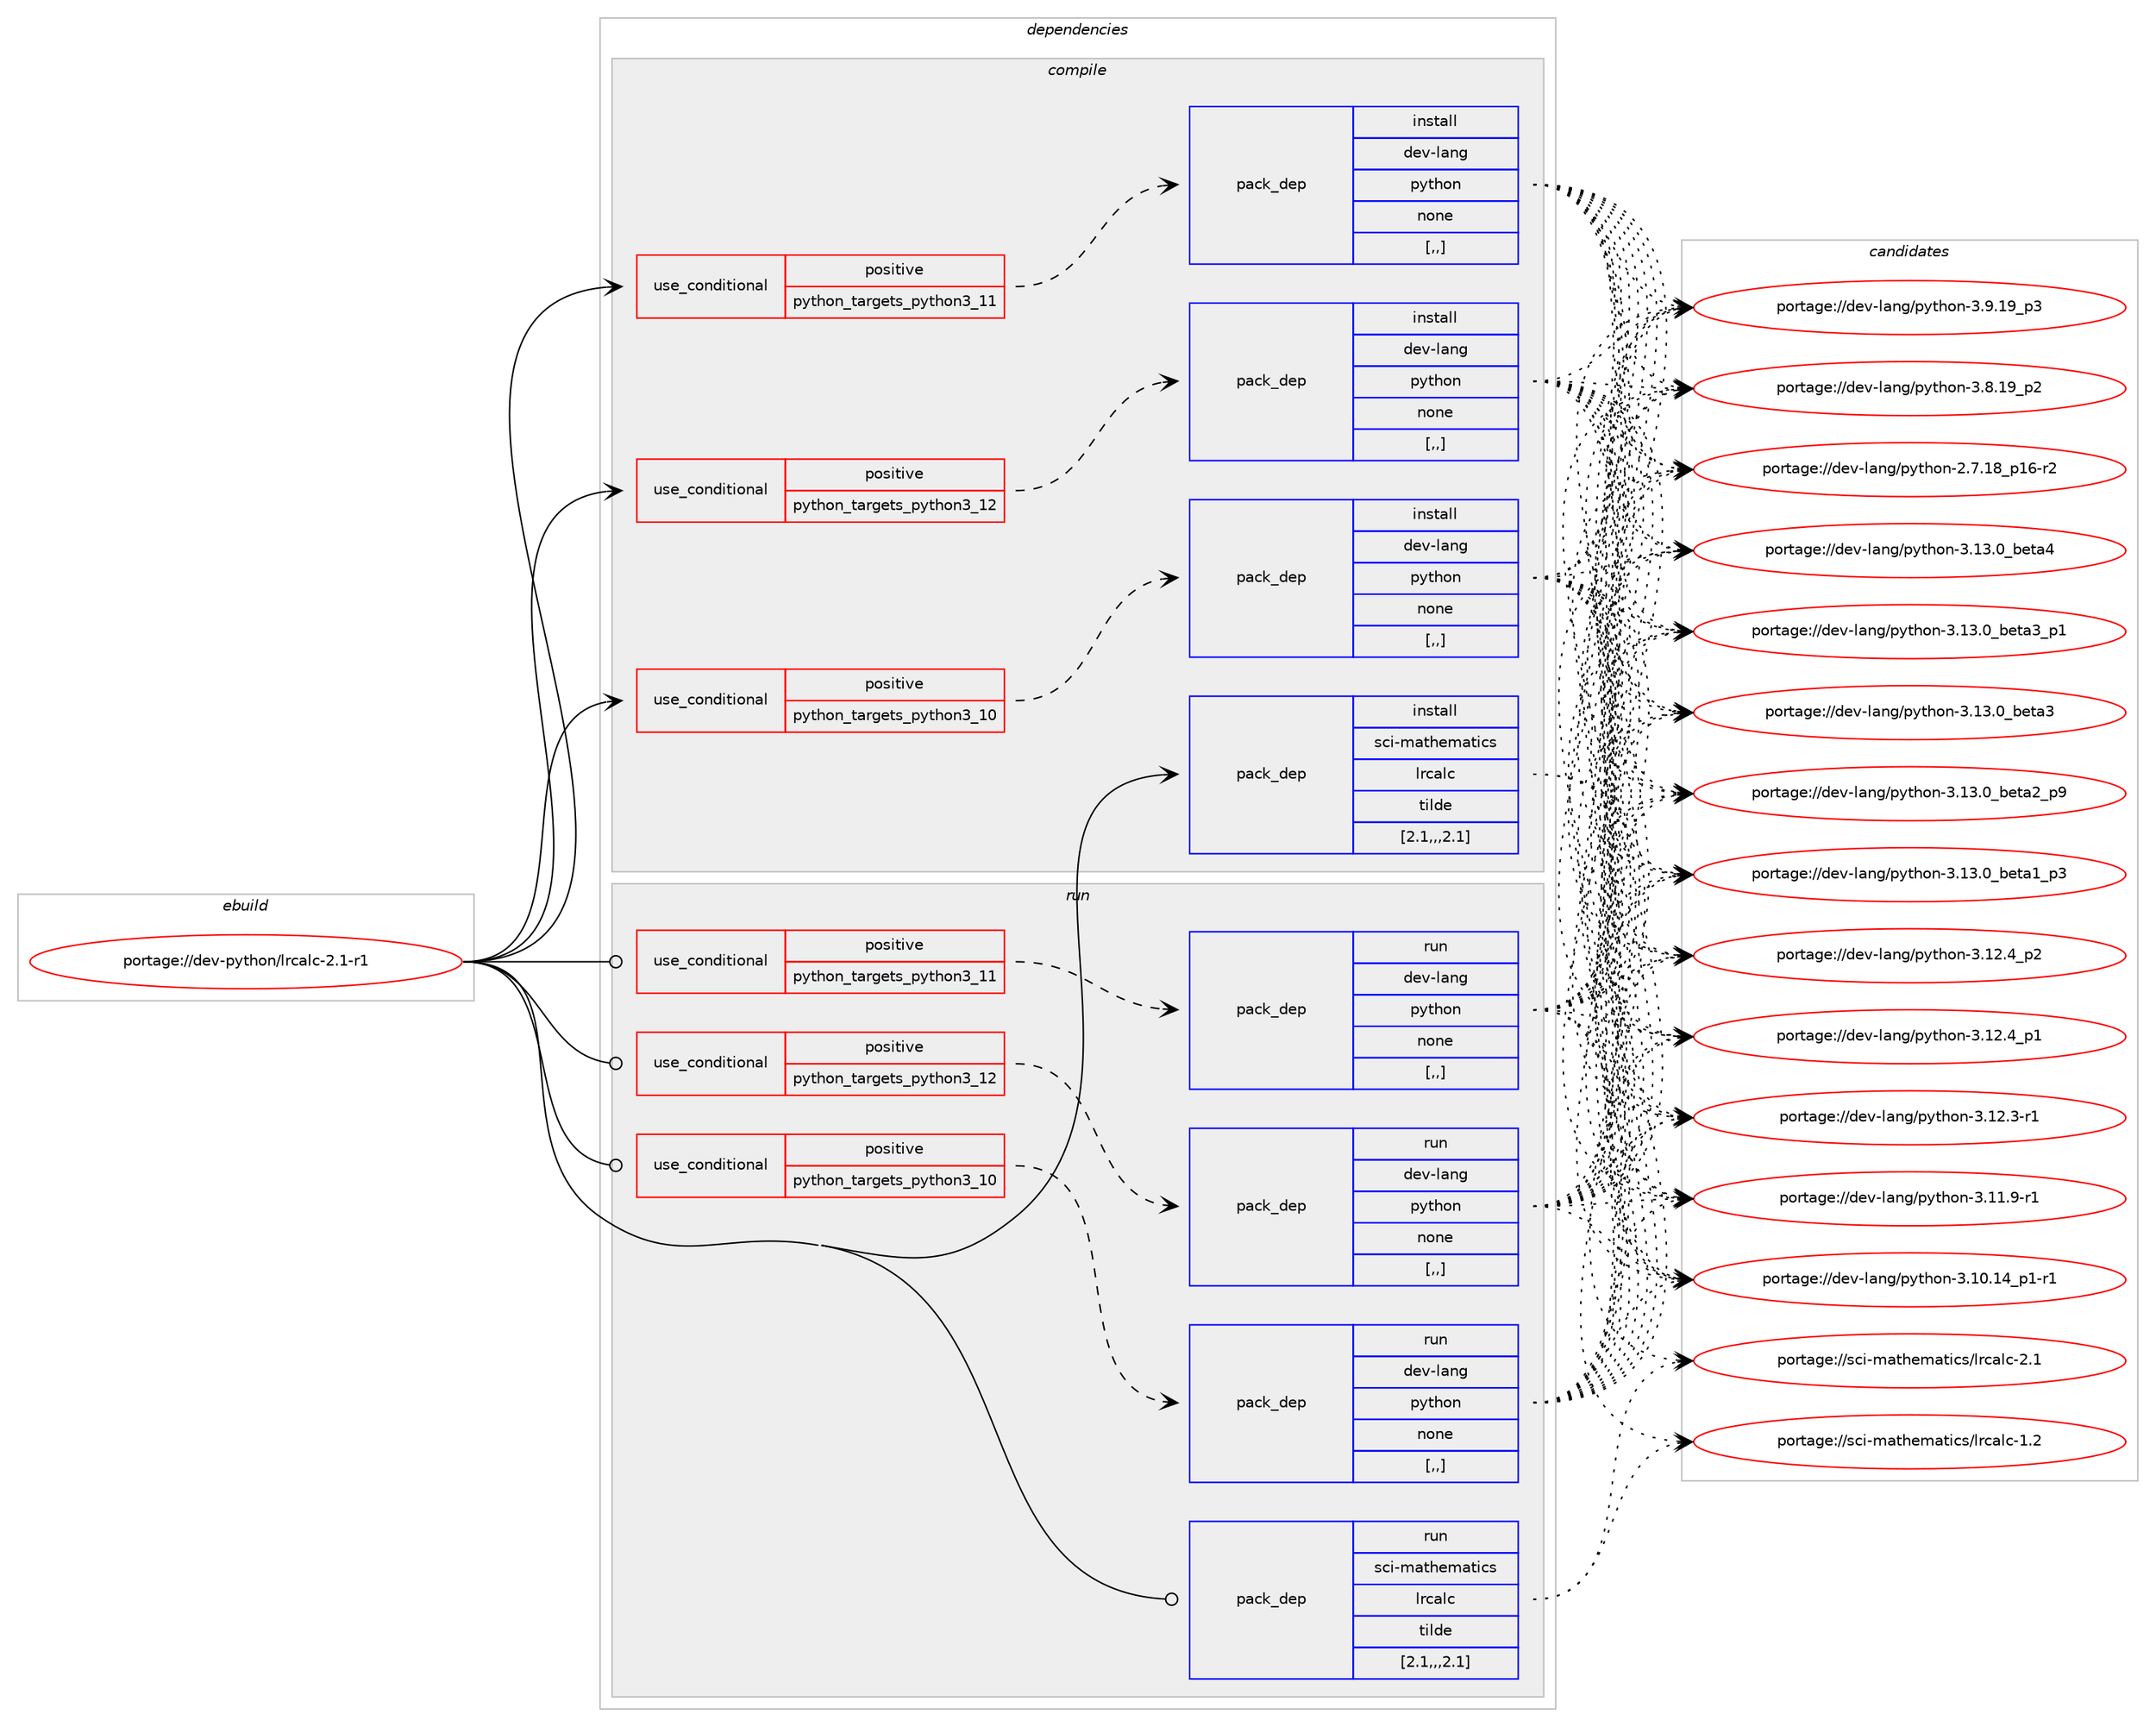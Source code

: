 digraph prolog {

# *************
# Graph options
# *************

newrank=true;
concentrate=true;
compound=true;
graph [rankdir=LR,fontname=Helvetica,fontsize=10,ranksep=1.5];#, ranksep=2.5, nodesep=0.2];
edge  [arrowhead=vee];
node  [fontname=Helvetica,fontsize=10];

# **********
# The ebuild
# **********

subgraph cluster_leftcol {
color=gray;
label=<<i>ebuild</i>>;
id [label="portage://dev-python/lrcalc-2.1-r1", color=red, width=4, href="../dev-python/lrcalc-2.1-r1.svg"];
}

# ****************
# The dependencies
# ****************

subgraph cluster_midcol {
color=gray;
label=<<i>dependencies</i>>;
subgraph cluster_compile {
fillcolor="#eeeeee";
style=filled;
label=<<i>compile</i>>;
subgraph cond34578 {
dependency150737 [label=<<TABLE BORDER="0" CELLBORDER="1" CELLSPACING="0" CELLPADDING="4"><TR><TD ROWSPAN="3" CELLPADDING="10">use_conditional</TD></TR><TR><TD>positive</TD></TR><TR><TD>python_targets_python3_10</TD></TR></TABLE>>, shape=none, color=red];
subgraph pack114910 {
dependency150738 [label=<<TABLE BORDER="0" CELLBORDER="1" CELLSPACING="0" CELLPADDING="4" WIDTH="220"><TR><TD ROWSPAN="6" CELLPADDING="30">pack_dep</TD></TR><TR><TD WIDTH="110">install</TD></TR><TR><TD>dev-lang</TD></TR><TR><TD>python</TD></TR><TR><TD>none</TD></TR><TR><TD>[,,]</TD></TR></TABLE>>, shape=none, color=blue];
}
dependency150737:e -> dependency150738:w [weight=20,style="dashed",arrowhead="vee"];
}
id:e -> dependency150737:w [weight=20,style="solid",arrowhead="vee"];
subgraph cond34579 {
dependency150739 [label=<<TABLE BORDER="0" CELLBORDER="1" CELLSPACING="0" CELLPADDING="4"><TR><TD ROWSPAN="3" CELLPADDING="10">use_conditional</TD></TR><TR><TD>positive</TD></TR><TR><TD>python_targets_python3_11</TD></TR></TABLE>>, shape=none, color=red];
subgraph pack114911 {
dependency150740 [label=<<TABLE BORDER="0" CELLBORDER="1" CELLSPACING="0" CELLPADDING="4" WIDTH="220"><TR><TD ROWSPAN="6" CELLPADDING="30">pack_dep</TD></TR><TR><TD WIDTH="110">install</TD></TR><TR><TD>dev-lang</TD></TR><TR><TD>python</TD></TR><TR><TD>none</TD></TR><TR><TD>[,,]</TD></TR></TABLE>>, shape=none, color=blue];
}
dependency150739:e -> dependency150740:w [weight=20,style="dashed",arrowhead="vee"];
}
id:e -> dependency150739:w [weight=20,style="solid",arrowhead="vee"];
subgraph cond34580 {
dependency150741 [label=<<TABLE BORDER="0" CELLBORDER="1" CELLSPACING="0" CELLPADDING="4"><TR><TD ROWSPAN="3" CELLPADDING="10">use_conditional</TD></TR><TR><TD>positive</TD></TR><TR><TD>python_targets_python3_12</TD></TR></TABLE>>, shape=none, color=red];
subgraph pack114912 {
dependency150742 [label=<<TABLE BORDER="0" CELLBORDER="1" CELLSPACING="0" CELLPADDING="4" WIDTH="220"><TR><TD ROWSPAN="6" CELLPADDING="30">pack_dep</TD></TR><TR><TD WIDTH="110">install</TD></TR><TR><TD>dev-lang</TD></TR><TR><TD>python</TD></TR><TR><TD>none</TD></TR><TR><TD>[,,]</TD></TR></TABLE>>, shape=none, color=blue];
}
dependency150741:e -> dependency150742:w [weight=20,style="dashed",arrowhead="vee"];
}
id:e -> dependency150741:w [weight=20,style="solid",arrowhead="vee"];
subgraph pack114913 {
dependency150743 [label=<<TABLE BORDER="0" CELLBORDER="1" CELLSPACING="0" CELLPADDING="4" WIDTH="220"><TR><TD ROWSPAN="6" CELLPADDING="30">pack_dep</TD></TR><TR><TD WIDTH="110">install</TD></TR><TR><TD>sci-mathematics</TD></TR><TR><TD>lrcalc</TD></TR><TR><TD>tilde</TD></TR><TR><TD>[2.1,,,2.1]</TD></TR></TABLE>>, shape=none, color=blue];
}
id:e -> dependency150743:w [weight=20,style="solid",arrowhead="vee"];
}
subgraph cluster_compileandrun {
fillcolor="#eeeeee";
style=filled;
label=<<i>compile and run</i>>;
}
subgraph cluster_run {
fillcolor="#eeeeee";
style=filled;
label=<<i>run</i>>;
subgraph cond34581 {
dependency150744 [label=<<TABLE BORDER="0" CELLBORDER="1" CELLSPACING="0" CELLPADDING="4"><TR><TD ROWSPAN="3" CELLPADDING="10">use_conditional</TD></TR><TR><TD>positive</TD></TR><TR><TD>python_targets_python3_10</TD></TR></TABLE>>, shape=none, color=red];
subgraph pack114914 {
dependency150745 [label=<<TABLE BORDER="0" CELLBORDER="1" CELLSPACING="0" CELLPADDING="4" WIDTH="220"><TR><TD ROWSPAN="6" CELLPADDING="30">pack_dep</TD></TR><TR><TD WIDTH="110">run</TD></TR><TR><TD>dev-lang</TD></TR><TR><TD>python</TD></TR><TR><TD>none</TD></TR><TR><TD>[,,]</TD></TR></TABLE>>, shape=none, color=blue];
}
dependency150744:e -> dependency150745:w [weight=20,style="dashed",arrowhead="vee"];
}
id:e -> dependency150744:w [weight=20,style="solid",arrowhead="odot"];
subgraph cond34582 {
dependency150746 [label=<<TABLE BORDER="0" CELLBORDER="1" CELLSPACING="0" CELLPADDING="4"><TR><TD ROWSPAN="3" CELLPADDING="10">use_conditional</TD></TR><TR><TD>positive</TD></TR><TR><TD>python_targets_python3_11</TD></TR></TABLE>>, shape=none, color=red];
subgraph pack114915 {
dependency150747 [label=<<TABLE BORDER="0" CELLBORDER="1" CELLSPACING="0" CELLPADDING="4" WIDTH="220"><TR><TD ROWSPAN="6" CELLPADDING="30">pack_dep</TD></TR><TR><TD WIDTH="110">run</TD></TR><TR><TD>dev-lang</TD></TR><TR><TD>python</TD></TR><TR><TD>none</TD></TR><TR><TD>[,,]</TD></TR></TABLE>>, shape=none, color=blue];
}
dependency150746:e -> dependency150747:w [weight=20,style="dashed",arrowhead="vee"];
}
id:e -> dependency150746:w [weight=20,style="solid",arrowhead="odot"];
subgraph cond34583 {
dependency150748 [label=<<TABLE BORDER="0" CELLBORDER="1" CELLSPACING="0" CELLPADDING="4"><TR><TD ROWSPAN="3" CELLPADDING="10">use_conditional</TD></TR><TR><TD>positive</TD></TR><TR><TD>python_targets_python3_12</TD></TR></TABLE>>, shape=none, color=red];
subgraph pack114916 {
dependency150749 [label=<<TABLE BORDER="0" CELLBORDER="1" CELLSPACING="0" CELLPADDING="4" WIDTH="220"><TR><TD ROWSPAN="6" CELLPADDING="30">pack_dep</TD></TR><TR><TD WIDTH="110">run</TD></TR><TR><TD>dev-lang</TD></TR><TR><TD>python</TD></TR><TR><TD>none</TD></TR><TR><TD>[,,]</TD></TR></TABLE>>, shape=none, color=blue];
}
dependency150748:e -> dependency150749:w [weight=20,style="dashed",arrowhead="vee"];
}
id:e -> dependency150748:w [weight=20,style="solid",arrowhead="odot"];
subgraph pack114917 {
dependency150750 [label=<<TABLE BORDER="0" CELLBORDER="1" CELLSPACING="0" CELLPADDING="4" WIDTH="220"><TR><TD ROWSPAN="6" CELLPADDING="30">pack_dep</TD></TR><TR><TD WIDTH="110">run</TD></TR><TR><TD>sci-mathematics</TD></TR><TR><TD>lrcalc</TD></TR><TR><TD>tilde</TD></TR><TR><TD>[2.1,,,2.1]</TD></TR></TABLE>>, shape=none, color=blue];
}
id:e -> dependency150750:w [weight=20,style="solid",arrowhead="odot"];
}
}

# **************
# The candidates
# **************

subgraph cluster_choices {
rank=same;
color=gray;
label=<<i>candidates</i>>;

subgraph choice114910 {
color=black;
nodesep=1;
choice1001011184510897110103471121211161041111104551464951464895981011169752 [label="portage://dev-lang/python-3.13.0_beta4", color=red, width=4,href="../dev-lang/python-3.13.0_beta4.svg"];
choice10010111845108971101034711212111610411111045514649514648959810111697519511249 [label="portage://dev-lang/python-3.13.0_beta3_p1", color=red, width=4,href="../dev-lang/python-3.13.0_beta3_p1.svg"];
choice1001011184510897110103471121211161041111104551464951464895981011169751 [label="portage://dev-lang/python-3.13.0_beta3", color=red, width=4,href="../dev-lang/python-3.13.0_beta3.svg"];
choice10010111845108971101034711212111610411111045514649514648959810111697509511257 [label="portage://dev-lang/python-3.13.0_beta2_p9", color=red, width=4,href="../dev-lang/python-3.13.0_beta2_p9.svg"];
choice10010111845108971101034711212111610411111045514649514648959810111697499511251 [label="portage://dev-lang/python-3.13.0_beta1_p3", color=red, width=4,href="../dev-lang/python-3.13.0_beta1_p3.svg"];
choice100101118451089711010347112121116104111110455146495046529511250 [label="portage://dev-lang/python-3.12.4_p2", color=red, width=4,href="../dev-lang/python-3.12.4_p2.svg"];
choice100101118451089711010347112121116104111110455146495046529511249 [label="portage://dev-lang/python-3.12.4_p1", color=red, width=4,href="../dev-lang/python-3.12.4_p1.svg"];
choice100101118451089711010347112121116104111110455146495046514511449 [label="portage://dev-lang/python-3.12.3-r1", color=red, width=4,href="../dev-lang/python-3.12.3-r1.svg"];
choice100101118451089711010347112121116104111110455146494946574511449 [label="portage://dev-lang/python-3.11.9-r1", color=red, width=4,href="../dev-lang/python-3.11.9-r1.svg"];
choice100101118451089711010347112121116104111110455146494846495295112494511449 [label="portage://dev-lang/python-3.10.14_p1-r1", color=red, width=4,href="../dev-lang/python-3.10.14_p1-r1.svg"];
choice100101118451089711010347112121116104111110455146574649579511251 [label="portage://dev-lang/python-3.9.19_p3", color=red, width=4,href="../dev-lang/python-3.9.19_p3.svg"];
choice100101118451089711010347112121116104111110455146564649579511250 [label="portage://dev-lang/python-3.8.19_p2", color=red, width=4,href="../dev-lang/python-3.8.19_p2.svg"];
choice100101118451089711010347112121116104111110455046554649569511249544511450 [label="portage://dev-lang/python-2.7.18_p16-r2", color=red, width=4,href="../dev-lang/python-2.7.18_p16-r2.svg"];
dependency150738:e -> choice1001011184510897110103471121211161041111104551464951464895981011169752:w [style=dotted,weight="100"];
dependency150738:e -> choice10010111845108971101034711212111610411111045514649514648959810111697519511249:w [style=dotted,weight="100"];
dependency150738:e -> choice1001011184510897110103471121211161041111104551464951464895981011169751:w [style=dotted,weight="100"];
dependency150738:e -> choice10010111845108971101034711212111610411111045514649514648959810111697509511257:w [style=dotted,weight="100"];
dependency150738:e -> choice10010111845108971101034711212111610411111045514649514648959810111697499511251:w [style=dotted,weight="100"];
dependency150738:e -> choice100101118451089711010347112121116104111110455146495046529511250:w [style=dotted,weight="100"];
dependency150738:e -> choice100101118451089711010347112121116104111110455146495046529511249:w [style=dotted,weight="100"];
dependency150738:e -> choice100101118451089711010347112121116104111110455146495046514511449:w [style=dotted,weight="100"];
dependency150738:e -> choice100101118451089711010347112121116104111110455146494946574511449:w [style=dotted,weight="100"];
dependency150738:e -> choice100101118451089711010347112121116104111110455146494846495295112494511449:w [style=dotted,weight="100"];
dependency150738:e -> choice100101118451089711010347112121116104111110455146574649579511251:w [style=dotted,weight="100"];
dependency150738:e -> choice100101118451089711010347112121116104111110455146564649579511250:w [style=dotted,weight="100"];
dependency150738:e -> choice100101118451089711010347112121116104111110455046554649569511249544511450:w [style=dotted,weight="100"];
}
subgraph choice114911 {
color=black;
nodesep=1;
choice1001011184510897110103471121211161041111104551464951464895981011169752 [label="portage://dev-lang/python-3.13.0_beta4", color=red, width=4,href="../dev-lang/python-3.13.0_beta4.svg"];
choice10010111845108971101034711212111610411111045514649514648959810111697519511249 [label="portage://dev-lang/python-3.13.0_beta3_p1", color=red, width=4,href="../dev-lang/python-3.13.0_beta3_p1.svg"];
choice1001011184510897110103471121211161041111104551464951464895981011169751 [label="portage://dev-lang/python-3.13.0_beta3", color=red, width=4,href="../dev-lang/python-3.13.0_beta3.svg"];
choice10010111845108971101034711212111610411111045514649514648959810111697509511257 [label="portage://dev-lang/python-3.13.0_beta2_p9", color=red, width=4,href="../dev-lang/python-3.13.0_beta2_p9.svg"];
choice10010111845108971101034711212111610411111045514649514648959810111697499511251 [label="portage://dev-lang/python-3.13.0_beta1_p3", color=red, width=4,href="../dev-lang/python-3.13.0_beta1_p3.svg"];
choice100101118451089711010347112121116104111110455146495046529511250 [label="portage://dev-lang/python-3.12.4_p2", color=red, width=4,href="../dev-lang/python-3.12.4_p2.svg"];
choice100101118451089711010347112121116104111110455146495046529511249 [label="portage://dev-lang/python-3.12.4_p1", color=red, width=4,href="../dev-lang/python-3.12.4_p1.svg"];
choice100101118451089711010347112121116104111110455146495046514511449 [label="portage://dev-lang/python-3.12.3-r1", color=red, width=4,href="../dev-lang/python-3.12.3-r1.svg"];
choice100101118451089711010347112121116104111110455146494946574511449 [label="portage://dev-lang/python-3.11.9-r1", color=red, width=4,href="../dev-lang/python-3.11.9-r1.svg"];
choice100101118451089711010347112121116104111110455146494846495295112494511449 [label="portage://dev-lang/python-3.10.14_p1-r1", color=red, width=4,href="../dev-lang/python-3.10.14_p1-r1.svg"];
choice100101118451089711010347112121116104111110455146574649579511251 [label="portage://dev-lang/python-3.9.19_p3", color=red, width=4,href="../dev-lang/python-3.9.19_p3.svg"];
choice100101118451089711010347112121116104111110455146564649579511250 [label="portage://dev-lang/python-3.8.19_p2", color=red, width=4,href="../dev-lang/python-3.8.19_p2.svg"];
choice100101118451089711010347112121116104111110455046554649569511249544511450 [label="portage://dev-lang/python-2.7.18_p16-r2", color=red, width=4,href="../dev-lang/python-2.7.18_p16-r2.svg"];
dependency150740:e -> choice1001011184510897110103471121211161041111104551464951464895981011169752:w [style=dotted,weight="100"];
dependency150740:e -> choice10010111845108971101034711212111610411111045514649514648959810111697519511249:w [style=dotted,weight="100"];
dependency150740:e -> choice1001011184510897110103471121211161041111104551464951464895981011169751:w [style=dotted,weight="100"];
dependency150740:e -> choice10010111845108971101034711212111610411111045514649514648959810111697509511257:w [style=dotted,weight="100"];
dependency150740:e -> choice10010111845108971101034711212111610411111045514649514648959810111697499511251:w [style=dotted,weight="100"];
dependency150740:e -> choice100101118451089711010347112121116104111110455146495046529511250:w [style=dotted,weight="100"];
dependency150740:e -> choice100101118451089711010347112121116104111110455146495046529511249:w [style=dotted,weight="100"];
dependency150740:e -> choice100101118451089711010347112121116104111110455146495046514511449:w [style=dotted,weight="100"];
dependency150740:e -> choice100101118451089711010347112121116104111110455146494946574511449:w [style=dotted,weight="100"];
dependency150740:e -> choice100101118451089711010347112121116104111110455146494846495295112494511449:w [style=dotted,weight="100"];
dependency150740:e -> choice100101118451089711010347112121116104111110455146574649579511251:w [style=dotted,weight="100"];
dependency150740:e -> choice100101118451089711010347112121116104111110455146564649579511250:w [style=dotted,weight="100"];
dependency150740:e -> choice100101118451089711010347112121116104111110455046554649569511249544511450:w [style=dotted,weight="100"];
}
subgraph choice114912 {
color=black;
nodesep=1;
choice1001011184510897110103471121211161041111104551464951464895981011169752 [label="portage://dev-lang/python-3.13.0_beta4", color=red, width=4,href="../dev-lang/python-3.13.0_beta4.svg"];
choice10010111845108971101034711212111610411111045514649514648959810111697519511249 [label="portage://dev-lang/python-3.13.0_beta3_p1", color=red, width=4,href="../dev-lang/python-3.13.0_beta3_p1.svg"];
choice1001011184510897110103471121211161041111104551464951464895981011169751 [label="portage://dev-lang/python-3.13.0_beta3", color=red, width=4,href="../dev-lang/python-3.13.0_beta3.svg"];
choice10010111845108971101034711212111610411111045514649514648959810111697509511257 [label="portage://dev-lang/python-3.13.0_beta2_p9", color=red, width=4,href="../dev-lang/python-3.13.0_beta2_p9.svg"];
choice10010111845108971101034711212111610411111045514649514648959810111697499511251 [label="portage://dev-lang/python-3.13.0_beta1_p3", color=red, width=4,href="../dev-lang/python-3.13.0_beta1_p3.svg"];
choice100101118451089711010347112121116104111110455146495046529511250 [label="portage://dev-lang/python-3.12.4_p2", color=red, width=4,href="../dev-lang/python-3.12.4_p2.svg"];
choice100101118451089711010347112121116104111110455146495046529511249 [label="portage://dev-lang/python-3.12.4_p1", color=red, width=4,href="../dev-lang/python-3.12.4_p1.svg"];
choice100101118451089711010347112121116104111110455146495046514511449 [label="portage://dev-lang/python-3.12.3-r1", color=red, width=4,href="../dev-lang/python-3.12.3-r1.svg"];
choice100101118451089711010347112121116104111110455146494946574511449 [label="portage://dev-lang/python-3.11.9-r1", color=red, width=4,href="../dev-lang/python-3.11.9-r1.svg"];
choice100101118451089711010347112121116104111110455146494846495295112494511449 [label="portage://dev-lang/python-3.10.14_p1-r1", color=red, width=4,href="../dev-lang/python-3.10.14_p1-r1.svg"];
choice100101118451089711010347112121116104111110455146574649579511251 [label="portage://dev-lang/python-3.9.19_p3", color=red, width=4,href="../dev-lang/python-3.9.19_p3.svg"];
choice100101118451089711010347112121116104111110455146564649579511250 [label="portage://dev-lang/python-3.8.19_p2", color=red, width=4,href="../dev-lang/python-3.8.19_p2.svg"];
choice100101118451089711010347112121116104111110455046554649569511249544511450 [label="portage://dev-lang/python-2.7.18_p16-r2", color=red, width=4,href="../dev-lang/python-2.7.18_p16-r2.svg"];
dependency150742:e -> choice1001011184510897110103471121211161041111104551464951464895981011169752:w [style=dotted,weight="100"];
dependency150742:e -> choice10010111845108971101034711212111610411111045514649514648959810111697519511249:w [style=dotted,weight="100"];
dependency150742:e -> choice1001011184510897110103471121211161041111104551464951464895981011169751:w [style=dotted,weight="100"];
dependency150742:e -> choice10010111845108971101034711212111610411111045514649514648959810111697509511257:w [style=dotted,weight="100"];
dependency150742:e -> choice10010111845108971101034711212111610411111045514649514648959810111697499511251:w [style=dotted,weight="100"];
dependency150742:e -> choice100101118451089711010347112121116104111110455146495046529511250:w [style=dotted,weight="100"];
dependency150742:e -> choice100101118451089711010347112121116104111110455146495046529511249:w [style=dotted,weight="100"];
dependency150742:e -> choice100101118451089711010347112121116104111110455146495046514511449:w [style=dotted,weight="100"];
dependency150742:e -> choice100101118451089711010347112121116104111110455146494946574511449:w [style=dotted,weight="100"];
dependency150742:e -> choice100101118451089711010347112121116104111110455146494846495295112494511449:w [style=dotted,weight="100"];
dependency150742:e -> choice100101118451089711010347112121116104111110455146574649579511251:w [style=dotted,weight="100"];
dependency150742:e -> choice100101118451089711010347112121116104111110455146564649579511250:w [style=dotted,weight="100"];
dependency150742:e -> choice100101118451089711010347112121116104111110455046554649569511249544511450:w [style=dotted,weight="100"];
}
subgraph choice114913 {
color=black;
nodesep=1;
choice11599105451099711610410110997116105991154710811499971089945504649 [label="portage://sci-mathematics/lrcalc-2.1", color=red, width=4,href="../sci-mathematics/lrcalc-2.1.svg"];
choice11599105451099711610410110997116105991154710811499971089945494650 [label="portage://sci-mathematics/lrcalc-1.2", color=red, width=4,href="../sci-mathematics/lrcalc-1.2.svg"];
dependency150743:e -> choice11599105451099711610410110997116105991154710811499971089945504649:w [style=dotted,weight="100"];
dependency150743:e -> choice11599105451099711610410110997116105991154710811499971089945494650:w [style=dotted,weight="100"];
}
subgraph choice114914 {
color=black;
nodesep=1;
choice1001011184510897110103471121211161041111104551464951464895981011169752 [label="portage://dev-lang/python-3.13.0_beta4", color=red, width=4,href="../dev-lang/python-3.13.0_beta4.svg"];
choice10010111845108971101034711212111610411111045514649514648959810111697519511249 [label="portage://dev-lang/python-3.13.0_beta3_p1", color=red, width=4,href="../dev-lang/python-3.13.0_beta3_p1.svg"];
choice1001011184510897110103471121211161041111104551464951464895981011169751 [label="portage://dev-lang/python-3.13.0_beta3", color=red, width=4,href="../dev-lang/python-3.13.0_beta3.svg"];
choice10010111845108971101034711212111610411111045514649514648959810111697509511257 [label="portage://dev-lang/python-3.13.0_beta2_p9", color=red, width=4,href="../dev-lang/python-3.13.0_beta2_p9.svg"];
choice10010111845108971101034711212111610411111045514649514648959810111697499511251 [label="portage://dev-lang/python-3.13.0_beta1_p3", color=red, width=4,href="../dev-lang/python-3.13.0_beta1_p3.svg"];
choice100101118451089711010347112121116104111110455146495046529511250 [label="portage://dev-lang/python-3.12.4_p2", color=red, width=4,href="../dev-lang/python-3.12.4_p2.svg"];
choice100101118451089711010347112121116104111110455146495046529511249 [label="portage://dev-lang/python-3.12.4_p1", color=red, width=4,href="../dev-lang/python-3.12.4_p1.svg"];
choice100101118451089711010347112121116104111110455146495046514511449 [label="portage://dev-lang/python-3.12.3-r1", color=red, width=4,href="../dev-lang/python-3.12.3-r1.svg"];
choice100101118451089711010347112121116104111110455146494946574511449 [label="portage://dev-lang/python-3.11.9-r1", color=red, width=4,href="../dev-lang/python-3.11.9-r1.svg"];
choice100101118451089711010347112121116104111110455146494846495295112494511449 [label="portage://dev-lang/python-3.10.14_p1-r1", color=red, width=4,href="../dev-lang/python-3.10.14_p1-r1.svg"];
choice100101118451089711010347112121116104111110455146574649579511251 [label="portage://dev-lang/python-3.9.19_p3", color=red, width=4,href="../dev-lang/python-3.9.19_p3.svg"];
choice100101118451089711010347112121116104111110455146564649579511250 [label="portage://dev-lang/python-3.8.19_p2", color=red, width=4,href="../dev-lang/python-3.8.19_p2.svg"];
choice100101118451089711010347112121116104111110455046554649569511249544511450 [label="portage://dev-lang/python-2.7.18_p16-r2", color=red, width=4,href="../dev-lang/python-2.7.18_p16-r2.svg"];
dependency150745:e -> choice1001011184510897110103471121211161041111104551464951464895981011169752:w [style=dotted,weight="100"];
dependency150745:e -> choice10010111845108971101034711212111610411111045514649514648959810111697519511249:w [style=dotted,weight="100"];
dependency150745:e -> choice1001011184510897110103471121211161041111104551464951464895981011169751:w [style=dotted,weight="100"];
dependency150745:e -> choice10010111845108971101034711212111610411111045514649514648959810111697509511257:w [style=dotted,weight="100"];
dependency150745:e -> choice10010111845108971101034711212111610411111045514649514648959810111697499511251:w [style=dotted,weight="100"];
dependency150745:e -> choice100101118451089711010347112121116104111110455146495046529511250:w [style=dotted,weight="100"];
dependency150745:e -> choice100101118451089711010347112121116104111110455146495046529511249:w [style=dotted,weight="100"];
dependency150745:e -> choice100101118451089711010347112121116104111110455146495046514511449:w [style=dotted,weight="100"];
dependency150745:e -> choice100101118451089711010347112121116104111110455146494946574511449:w [style=dotted,weight="100"];
dependency150745:e -> choice100101118451089711010347112121116104111110455146494846495295112494511449:w [style=dotted,weight="100"];
dependency150745:e -> choice100101118451089711010347112121116104111110455146574649579511251:w [style=dotted,weight="100"];
dependency150745:e -> choice100101118451089711010347112121116104111110455146564649579511250:w [style=dotted,weight="100"];
dependency150745:e -> choice100101118451089711010347112121116104111110455046554649569511249544511450:w [style=dotted,weight="100"];
}
subgraph choice114915 {
color=black;
nodesep=1;
choice1001011184510897110103471121211161041111104551464951464895981011169752 [label="portage://dev-lang/python-3.13.0_beta4", color=red, width=4,href="../dev-lang/python-3.13.0_beta4.svg"];
choice10010111845108971101034711212111610411111045514649514648959810111697519511249 [label="portage://dev-lang/python-3.13.0_beta3_p1", color=red, width=4,href="../dev-lang/python-3.13.0_beta3_p1.svg"];
choice1001011184510897110103471121211161041111104551464951464895981011169751 [label="portage://dev-lang/python-3.13.0_beta3", color=red, width=4,href="../dev-lang/python-3.13.0_beta3.svg"];
choice10010111845108971101034711212111610411111045514649514648959810111697509511257 [label="portage://dev-lang/python-3.13.0_beta2_p9", color=red, width=4,href="../dev-lang/python-3.13.0_beta2_p9.svg"];
choice10010111845108971101034711212111610411111045514649514648959810111697499511251 [label="portage://dev-lang/python-3.13.0_beta1_p3", color=red, width=4,href="../dev-lang/python-3.13.0_beta1_p3.svg"];
choice100101118451089711010347112121116104111110455146495046529511250 [label="portage://dev-lang/python-3.12.4_p2", color=red, width=4,href="../dev-lang/python-3.12.4_p2.svg"];
choice100101118451089711010347112121116104111110455146495046529511249 [label="portage://dev-lang/python-3.12.4_p1", color=red, width=4,href="../dev-lang/python-3.12.4_p1.svg"];
choice100101118451089711010347112121116104111110455146495046514511449 [label="portage://dev-lang/python-3.12.3-r1", color=red, width=4,href="../dev-lang/python-3.12.3-r1.svg"];
choice100101118451089711010347112121116104111110455146494946574511449 [label="portage://dev-lang/python-3.11.9-r1", color=red, width=4,href="../dev-lang/python-3.11.9-r1.svg"];
choice100101118451089711010347112121116104111110455146494846495295112494511449 [label="portage://dev-lang/python-3.10.14_p1-r1", color=red, width=4,href="../dev-lang/python-3.10.14_p1-r1.svg"];
choice100101118451089711010347112121116104111110455146574649579511251 [label="portage://dev-lang/python-3.9.19_p3", color=red, width=4,href="../dev-lang/python-3.9.19_p3.svg"];
choice100101118451089711010347112121116104111110455146564649579511250 [label="portage://dev-lang/python-3.8.19_p2", color=red, width=4,href="../dev-lang/python-3.8.19_p2.svg"];
choice100101118451089711010347112121116104111110455046554649569511249544511450 [label="portage://dev-lang/python-2.7.18_p16-r2", color=red, width=4,href="../dev-lang/python-2.7.18_p16-r2.svg"];
dependency150747:e -> choice1001011184510897110103471121211161041111104551464951464895981011169752:w [style=dotted,weight="100"];
dependency150747:e -> choice10010111845108971101034711212111610411111045514649514648959810111697519511249:w [style=dotted,weight="100"];
dependency150747:e -> choice1001011184510897110103471121211161041111104551464951464895981011169751:w [style=dotted,weight="100"];
dependency150747:e -> choice10010111845108971101034711212111610411111045514649514648959810111697509511257:w [style=dotted,weight="100"];
dependency150747:e -> choice10010111845108971101034711212111610411111045514649514648959810111697499511251:w [style=dotted,weight="100"];
dependency150747:e -> choice100101118451089711010347112121116104111110455146495046529511250:w [style=dotted,weight="100"];
dependency150747:e -> choice100101118451089711010347112121116104111110455146495046529511249:w [style=dotted,weight="100"];
dependency150747:e -> choice100101118451089711010347112121116104111110455146495046514511449:w [style=dotted,weight="100"];
dependency150747:e -> choice100101118451089711010347112121116104111110455146494946574511449:w [style=dotted,weight="100"];
dependency150747:e -> choice100101118451089711010347112121116104111110455146494846495295112494511449:w [style=dotted,weight="100"];
dependency150747:e -> choice100101118451089711010347112121116104111110455146574649579511251:w [style=dotted,weight="100"];
dependency150747:e -> choice100101118451089711010347112121116104111110455146564649579511250:w [style=dotted,weight="100"];
dependency150747:e -> choice100101118451089711010347112121116104111110455046554649569511249544511450:w [style=dotted,weight="100"];
}
subgraph choice114916 {
color=black;
nodesep=1;
choice1001011184510897110103471121211161041111104551464951464895981011169752 [label="portage://dev-lang/python-3.13.0_beta4", color=red, width=4,href="../dev-lang/python-3.13.0_beta4.svg"];
choice10010111845108971101034711212111610411111045514649514648959810111697519511249 [label="portage://dev-lang/python-3.13.0_beta3_p1", color=red, width=4,href="../dev-lang/python-3.13.0_beta3_p1.svg"];
choice1001011184510897110103471121211161041111104551464951464895981011169751 [label="portage://dev-lang/python-3.13.0_beta3", color=red, width=4,href="../dev-lang/python-3.13.0_beta3.svg"];
choice10010111845108971101034711212111610411111045514649514648959810111697509511257 [label="portage://dev-lang/python-3.13.0_beta2_p9", color=red, width=4,href="../dev-lang/python-3.13.0_beta2_p9.svg"];
choice10010111845108971101034711212111610411111045514649514648959810111697499511251 [label="portage://dev-lang/python-3.13.0_beta1_p3", color=red, width=4,href="../dev-lang/python-3.13.0_beta1_p3.svg"];
choice100101118451089711010347112121116104111110455146495046529511250 [label="portage://dev-lang/python-3.12.4_p2", color=red, width=4,href="../dev-lang/python-3.12.4_p2.svg"];
choice100101118451089711010347112121116104111110455146495046529511249 [label="portage://dev-lang/python-3.12.4_p1", color=red, width=4,href="../dev-lang/python-3.12.4_p1.svg"];
choice100101118451089711010347112121116104111110455146495046514511449 [label="portage://dev-lang/python-3.12.3-r1", color=red, width=4,href="../dev-lang/python-3.12.3-r1.svg"];
choice100101118451089711010347112121116104111110455146494946574511449 [label="portage://dev-lang/python-3.11.9-r1", color=red, width=4,href="../dev-lang/python-3.11.9-r1.svg"];
choice100101118451089711010347112121116104111110455146494846495295112494511449 [label="portage://dev-lang/python-3.10.14_p1-r1", color=red, width=4,href="../dev-lang/python-3.10.14_p1-r1.svg"];
choice100101118451089711010347112121116104111110455146574649579511251 [label="portage://dev-lang/python-3.9.19_p3", color=red, width=4,href="../dev-lang/python-3.9.19_p3.svg"];
choice100101118451089711010347112121116104111110455146564649579511250 [label="portage://dev-lang/python-3.8.19_p2", color=red, width=4,href="../dev-lang/python-3.8.19_p2.svg"];
choice100101118451089711010347112121116104111110455046554649569511249544511450 [label="portage://dev-lang/python-2.7.18_p16-r2", color=red, width=4,href="../dev-lang/python-2.7.18_p16-r2.svg"];
dependency150749:e -> choice1001011184510897110103471121211161041111104551464951464895981011169752:w [style=dotted,weight="100"];
dependency150749:e -> choice10010111845108971101034711212111610411111045514649514648959810111697519511249:w [style=dotted,weight="100"];
dependency150749:e -> choice1001011184510897110103471121211161041111104551464951464895981011169751:w [style=dotted,weight="100"];
dependency150749:e -> choice10010111845108971101034711212111610411111045514649514648959810111697509511257:w [style=dotted,weight="100"];
dependency150749:e -> choice10010111845108971101034711212111610411111045514649514648959810111697499511251:w [style=dotted,weight="100"];
dependency150749:e -> choice100101118451089711010347112121116104111110455146495046529511250:w [style=dotted,weight="100"];
dependency150749:e -> choice100101118451089711010347112121116104111110455146495046529511249:w [style=dotted,weight="100"];
dependency150749:e -> choice100101118451089711010347112121116104111110455146495046514511449:w [style=dotted,weight="100"];
dependency150749:e -> choice100101118451089711010347112121116104111110455146494946574511449:w [style=dotted,weight="100"];
dependency150749:e -> choice100101118451089711010347112121116104111110455146494846495295112494511449:w [style=dotted,weight="100"];
dependency150749:e -> choice100101118451089711010347112121116104111110455146574649579511251:w [style=dotted,weight="100"];
dependency150749:e -> choice100101118451089711010347112121116104111110455146564649579511250:w [style=dotted,weight="100"];
dependency150749:e -> choice100101118451089711010347112121116104111110455046554649569511249544511450:w [style=dotted,weight="100"];
}
subgraph choice114917 {
color=black;
nodesep=1;
choice11599105451099711610410110997116105991154710811499971089945504649 [label="portage://sci-mathematics/lrcalc-2.1", color=red, width=4,href="../sci-mathematics/lrcalc-2.1.svg"];
choice11599105451099711610410110997116105991154710811499971089945494650 [label="portage://sci-mathematics/lrcalc-1.2", color=red, width=4,href="../sci-mathematics/lrcalc-1.2.svg"];
dependency150750:e -> choice11599105451099711610410110997116105991154710811499971089945504649:w [style=dotted,weight="100"];
dependency150750:e -> choice11599105451099711610410110997116105991154710811499971089945494650:w [style=dotted,weight="100"];
}
}

}
